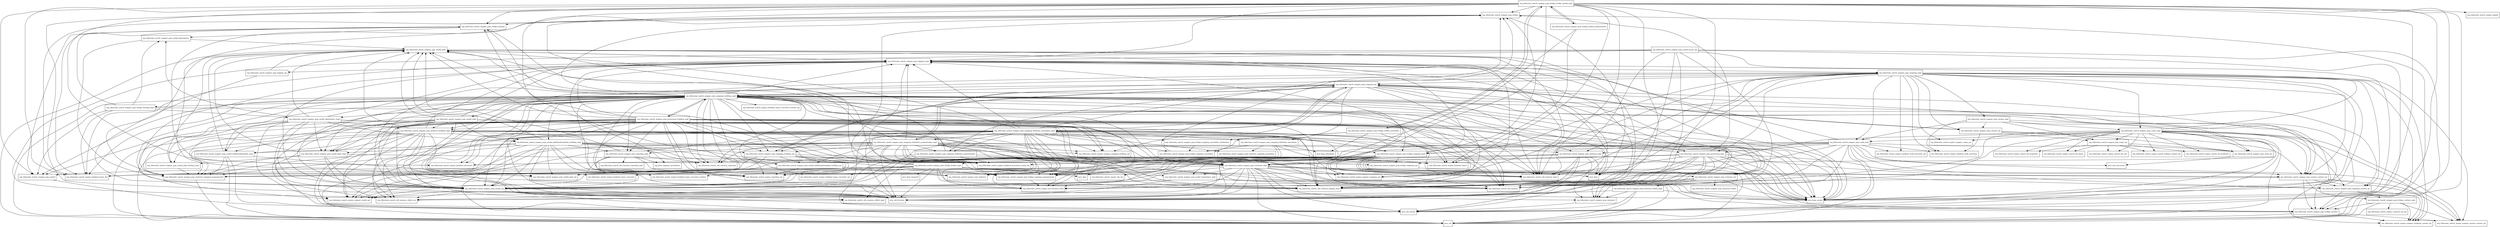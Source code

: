 digraph hibernate_search_mapper_pojo_6_0_0_Alpha7_package_dependencies {
  node [shape = box, fontsize=10.0];
  org_hibernate_search_mapper_pojo_bridge -> java_lang;
  org_hibernate_search_mapper_pojo_bridge -> org_hibernate_search_engine_backend_document;
  org_hibernate_search_mapper_pojo_bridge -> org_hibernate_search_engine_backend_types_dsl;
  org_hibernate_search_mapper_pojo_bridge -> org_hibernate_search_mapper_pojo_bridge_binding;
  org_hibernate_search_mapper_pojo_bridge -> org_hibernate_search_mapper_pojo_bridge_runtime;
  org_hibernate_search_mapper_pojo_bridge_binding -> org_hibernate_search_engine_backend_document_model_dsl;
  org_hibernate_search_mapper_pojo_bridge_binding -> org_hibernate_search_engine_backend_types_dsl;
  org_hibernate_search_mapper_pojo_bridge_binding -> org_hibernate_search_mapper_pojo_model;
  org_hibernate_search_mapper_pojo_bridge_binding -> org_hibernate_search_mapper_pojo_model_dependency;
  org_hibernate_search_mapper_pojo_bridge_binding_impl -> org_hibernate_search_engine_backend_document_model_dsl;
  org_hibernate_search_mapper_pojo_bridge_binding_impl -> org_hibernate_search_engine_backend_types_dsl;
  org_hibernate_search_mapper_pojo_bridge_binding_impl -> org_hibernate_search_mapper_pojo_bridge_binding;
  org_hibernate_search_mapper_pojo_bridge_binding_impl -> org_hibernate_search_mapper_pojo_model;
  org_hibernate_search_mapper_pojo_bridge_binding_impl -> org_hibernate_search_mapper_pojo_model_dependency;
  org_hibernate_search_mapper_pojo_bridge_binding_impl -> org_hibernate_search_mapper_pojo_model_dependency_impl;
  org_hibernate_search_mapper_pojo_bridge_builtin_annotation -> java_lang_annotation;
  org_hibernate_search_mapper_pojo_bridge_builtin_annotation -> org_hibernate_search_engine_backend_types;
  org_hibernate_search_mapper_pojo_bridge_builtin_annotation -> org_hibernate_search_mapper_pojo_bridge_builtin_spatial_impl;
  org_hibernate_search_mapper_pojo_bridge_builtin_annotation -> org_hibernate_search_mapper_pojo_bridge_mapping_annotation;
  org_hibernate_search_mapper_pojo_bridge_builtin_annotation -> org_hibernate_search_mapper_pojo_bridge_mapping_annotation_declaration;
  org_hibernate_search_mapper_pojo_bridge_builtin_impl -> java_lang_invoke;
  org_hibernate_search_mapper_pojo_bridge_builtin_impl -> java_time;
  org_hibernate_search_mapper_pojo_bridge_builtin_impl -> java_time_temporal;
  org_hibernate_search_mapper_pojo_bridge_builtin_impl -> java_util_function;
  org_hibernate_search_mapper_pojo_bridge_builtin_impl -> org_hibernate_search_engine_backend_types_converter;
  org_hibernate_search_mapper_pojo_bridge_builtin_impl -> org_hibernate_search_engine_backend_types_converter_runtime;
  org_hibernate_search_mapper_pojo_bridge_builtin_impl -> org_hibernate_search_engine_backend_types_converter_spi;
  org_hibernate_search_mapper_pojo_bridge_builtin_impl -> org_hibernate_search_engine_backend_types_dsl;
  org_hibernate_search_mapper_pojo_bridge_builtin_impl -> org_hibernate_search_engine_cfg_spi;
  org_hibernate_search_mapper_pojo_bridge_builtin_impl -> org_hibernate_search_mapper_pojo_bridge;
  org_hibernate_search_mapper_pojo_bridge_builtin_impl -> org_hibernate_search_mapper_pojo_bridge_binding;
  org_hibernate_search_mapper_pojo_bridge_builtin_impl -> org_hibernate_search_mapper_pojo_bridge_runtime;
  org_hibernate_search_mapper_pojo_bridge_builtin_impl -> org_hibernate_search_mapper_pojo_logging_impl;
  org_hibernate_search_mapper_pojo_bridge_builtin_impl -> org_hibernate_search_mapper_pojo_model;
  org_hibernate_search_mapper_pojo_bridge_builtin_impl -> org_hibernate_search_util_common;
  org_hibernate_search_mapper_pojo_bridge_builtin_impl -> org_hibernate_search_util_common_impl;
  org_hibernate_search_mapper_pojo_bridge_builtin_impl -> org_hibernate_search_util_common_logging_impl;
  org_hibernate_search_mapper_pojo_bridge_builtin_programmatic -> org_hibernate_search_engine_backend_types;
  org_hibernate_search_mapper_pojo_bridge_builtin_programmatic -> org_hibernate_search_mapper_pojo_bridge_builtin_spatial_impl;
  org_hibernate_search_mapper_pojo_bridge_builtin_programmatic -> org_hibernate_search_mapper_pojo_bridge_mapping_programmatic;
  org_hibernate_search_mapper_pojo_bridge_builtin_spatial_impl -> java_lang_invoke;
  org_hibernate_search_mapper_pojo_bridge_builtin_spatial_impl -> java_util;
  org_hibernate_search_mapper_pojo_bridge_builtin_spatial_impl -> java_util_function;
  org_hibernate_search_mapper_pojo_bridge_builtin_spatial_impl -> java_util_stream;
  org_hibernate_search_mapper_pojo_bridge_builtin_spatial_impl -> org_hibernate_search_engine_backend_document;
  org_hibernate_search_mapper_pojo_bridge_builtin_spatial_impl -> org_hibernate_search_engine_backend_document_model_dsl;
  org_hibernate_search_mapper_pojo_bridge_builtin_spatial_impl -> org_hibernate_search_engine_backend_types;
  org_hibernate_search_mapper_pojo_bridge_builtin_spatial_impl -> org_hibernate_search_engine_backend_types_dsl;
  org_hibernate_search_mapper_pojo_bridge_builtin_spatial_impl -> org_hibernate_search_engine_environment_bean;
  org_hibernate_search_mapper_pojo_bridge_builtin_spatial_impl -> org_hibernate_search_engine_spatial;
  org_hibernate_search_mapper_pojo_bridge_builtin_spatial_impl -> org_hibernate_search_mapper_pojo_bridge;
  org_hibernate_search_mapper_pojo_bridge_builtin_spatial_impl -> org_hibernate_search_mapper_pojo_bridge_binding;
  org_hibernate_search_mapper_pojo_bridge_builtin_spatial_impl -> org_hibernate_search_mapper_pojo_bridge_builtin_annotation;
  org_hibernate_search_mapper_pojo_bridge_builtin_spatial_impl -> org_hibernate_search_mapper_pojo_bridge_builtin_programmatic;
  org_hibernate_search_mapper_pojo_bridge_builtin_spatial_impl -> org_hibernate_search_mapper_pojo_bridge_mapping_programmatic;
  org_hibernate_search_mapper_pojo_bridge_builtin_spatial_impl -> org_hibernate_search_mapper_pojo_bridge_runtime;
  org_hibernate_search_mapper_pojo_bridge_builtin_spatial_impl -> org_hibernate_search_mapper_pojo_logging_impl;
  org_hibernate_search_mapper_pojo_bridge_builtin_spatial_impl -> org_hibernate_search_mapper_pojo_model;
  org_hibernate_search_mapper_pojo_bridge_builtin_spatial_impl -> org_hibernate_search_util_common;
  org_hibernate_search_mapper_pojo_bridge_builtin_spatial_impl -> org_hibernate_search_util_common_impl;
  org_hibernate_search_mapper_pojo_bridge_builtin_spatial_impl -> org_hibernate_search_util_common_logging_impl;
  org_hibernate_search_mapper_pojo_bridge_mapping_annotation -> org_hibernate_search_mapper_pojo_bridge;
  org_hibernate_search_mapper_pojo_bridge_mapping_annotation -> org_hibernate_search_mapper_pojo_bridge_mapping_programmatic;
  org_hibernate_search_mapper_pojo_bridge_mapping_annotation_declaration -> org_hibernate_search_mapper_pojo_bridge_mapping_annotation;
  org_hibernate_search_mapper_pojo_bridge_mapping_impl -> java_lang;
  org_hibernate_search_mapper_pojo_bridge_mapping_impl -> java_lang_invoke;
  org_hibernate_search_mapper_pojo_bridge_mapping_impl -> java_time;
  org_hibernate_search_mapper_pojo_bridge_mapping_impl -> java_util;
  org_hibernate_search_mapper_pojo_bridge_mapping_impl -> java_util_function;
  org_hibernate_search_mapper_pojo_bridge_mapping_impl -> org_hibernate_search_engine_cfg_spi;
  org_hibernate_search_mapper_pojo_bridge_mapping_impl -> org_hibernate_search_engine_environment_bean;
  org_hibernate_search_mapper_pojo_bridge_mapping_impl -> org_hibernate_search_mapper_pojo_bridge;
  org_hibernate_search_mapper_pojo_bridge_mapping_impl -> org_hibernate_search_mapper_pojo_bridge_builtin_impl;
  org_hibernate_search_mapper_pojo_bridge_mapping_impl -> org_hibernate_search_mapper_pojo_bridge_mapping_programmatic;
  org_hibernate_search_mapper_pojo_bridge_mapping_impl -> org_hibernate_search_mapper_pojo_bridge_mapping_spi;
  org_hibernate_search_mapper_pojo_bridge_mapping_impl -> org_hibernate_search_mapper_pojo_bridge_runtime;
  org_hibernate_search_mapper_pojo_bridge_mapping_impl -> org_hibernate_search_mapper_pojo_logging_impl;
  org_hibernate_search_mapper_pojo_bridge_mapping_impl -> org_hibernate_search_mapper_pojo_mapping_context_spi;
  org_hibernate_search_mapper_pojo_bridge_mapping_impl -> org_hibernate_search_mapper_pojo_model_spi;
  org_hibernate_search_mapper_pojo_bridge_mapping_impl -> org_hibernate_search_mapper_pojo_model_typepattern_impl;
  org_hibernate_search_mapper_pojo_bridge_mapping_impl -> org_hibernate_search_mapper_pojo_session_context_spi;
  org_hibernate_search_mapper_pojo_bridge_mapping_impl -> org_hibernate_search_util_common;
  org_hibernate_search_mapper_pojo_bridge_mapping_impl -> org_hibernate_search_util_common_impl;
  org_hibernate_search_mapper_pojo_bridge_mapping_impl -> org_hibernate_search_util_common_logging_impl;
  org_hibernate_search_mapper_pojo_bridge_mapping_impl -> org_hibernate_search_util_common_reflect_impl;
  org_hibernate_search_mapper_pojo_bridge_mapping_impl -> org_hibernate_search_util_common_reflect_spi;
  org_hibernate_search_mapper_pojo_bridge_mapping_programmatic -> org_hibernate_search_engine_environment_bean;
  org_hibernate_search_mapper_pojo_bridge_mapping_spi -> org_hibernate_search_mapper_pojo_session_context_spi;
  org_hibernate_search_mapper_pojo_bridge_runtime -> java_util;
  org_hibernate_search_mapper_pojo_bridge_runtime -> org_hibernate_search_engine_mapper_mapping_context_spi;
  org_hibernate_search_mapper_pojo_bridge_runtime -> org_hibernate_search_engine_mapper_session_context_spi;
  org_hibernate_search_mapper_pojo_bridge_runtime_impl -> java_util;
  org_hibernate_search_mapper_pojo_bridge_runtime_impl -> org_hibernate_search_engine_common_dsl_spi;
  org_hibernate_search_mapper_pojo_bridge_runtime_impl -> org_hibernate_search_engine_mapper_mapping_context_spi;
  org_hibernate_search_mapper_pojo_bridge_runtime_impl -> org_hibernate_search_engine_mapper_session_context_spi;
  org_hibernate_search_mapper_pojo_bridge_runtime_impl -> org_hibernate_search_mapper_pojo_bridge_runtime;
  org_hibernate_search_mapper_pojo_dirtiness_building_impl -> java_lang_invoke;
  org_hibernate_search_mapper_pojo_dirtiness_building_impl -> java_util;
  org_hibernate_search_mapper_pojo_dirtiness_building_impl -> java_util_function;
  org_hibernate_search_mapper_pojo_dirtiness_building_impl -> java_util_stream;
  org_hibernate_search_mapper_pojo_dirtiness_building_impl -> org_hibernate_search_engine_mapper_model_spi;
  org_hibernate_search_mapper_pojo_dirtiness_building_impl -> org_hibernate_search_mapper_pojo_dirtiness;
  org_hibernate_search_mapper_pojo_dirtiness_building_impl -> org_hibernate_search_mapper_pojo_dirtiness_impl;
  org_hibernate_search_mapper_pojo_dirtiness_building_impl -> org_hibernate_search_mapper_pojo_extractor_impl;
  org_hibernate_search_mapper_pojo_dirtiness_building_impl -> org_hibernate_search_mapper_pojo_extractor_mapping_programmatic;
  org_hibernate_search_mapper_pojo_dirtiness_building_impl -> org_hibernate_search_mapper_pojo_logging_impl;
  org_hibernate_search_mapper_pojo_dirtiness_building_impl -> org_hibernate_search_mapper_pojo_model_additionalmetadata_building_impl;
  org_hibernate_search_mapper_pojo_dirtiness_building_impl -> org_hibernate_search_mapper_pojo_model_additionalmetadata_impl;
  org_hibernate_search_mapper_pojo_dirtiness_building_impl -> org_hibernate_search_mapper_pojo_model_path;
  org_hibernate_search_mapper_pojo_dirtiness_building_impl -> org_hibernate_search_mapper_pojo_model_path_binding_impl;
  org_hibernate_search_mapper_pojo_dirtiness_building_impl -> org_hibernate_search_mapper_pojo_model_path_impl;
  org_hibernate_search_mapper_pojo_dirtiness_building_impl -> org_hibernate_search_mapper_pojo_model_path_spi;
  org_hibernate_search_mapper_pojo_dirtiness_building_impl -> org_hibernate_search_mapper_pojo_model_spi;
  org_hibernate_search_mapper_pojo_dirtiness_building_impl -> org_hibernate_search_util_common;
  org_hibernate_search_mapper_pojo_dirtiness_building_impl -> org_hibernate_search_util_common_impl;
  org_hibernate_search_mapper_pojo_dirtiness_building_impl -> org_hibernate_search_util_common_logging_impl;
  org_hibernate_search_mapper_pojo_dirtiness_building_impl -> org_hibernate_search_util_common_reflect_spi;
  org_hibernate_search_mapper_pojo_dirtiness_impl -> java_lang;
  org_hibernate_search_mapper_pojo_dirtiness_impl -> java_lang_invoke;
  org_hibernate_search_mapper_pojo_dirtiness_impl -> java_util_function;
  org_hibernate_search_mapper_pojo_dirtiness_impl -> java_util_stream;
  org_hibernate_search_mapper_pojo_dirtiness_impl -> org_hibernate_search_mapper_pojo_extractor;
  org_hibernate_search_mapper_pojo_dirtiness_impl -> org_hibernate_search_mapper_pojo_extractor_impl;
  org_hibernate_search_mapper_pojo_dirtiness_impl -> org_hibernate_search_mapper_pojo_model_path_spi;
  org_hibernate_search_mapper_pojo_dirtiness_impl -> org_hibernate_search_mapper_pojo_model_spi;
  org_hibernate_search_mapper_pojo_dirtiness_impl -> org_hibernate_search_util_common_impl;
  org_hibernate_search_mapper_pojo_dirtiness_impl -> org_hibernate_search_util_common_reflect_spi;
  org_hibernate_search_mapper_pojo_extractor -> java_util_stream;
  org_hibernate_search_mapper_pojo_extractor_builtin_impl -> java_lang_invoke;
  org_hibernate_search_mapper_pojo_extractor_builtin_impl -> java_util;
  org_hibernate_search_mapper_pojo_extractor_builtin_impl -> java_util_function;
  org_hibernate_search_mapper_pojo_extractor_builtin_impl -> java_util_stream;
  org_hibernate_search_mapper_pojo_extractor_builtin_impl -> org_hibernate_search_mapper_pojo_extractor;
  org_hibernate_search_mapper_pojo_extractor_impl -> java_lang;
  org_hibernate_search_mapper_pojo_extractor_impl -> java_lang_invoke;
  org_hibernate_search_mapper_pojo_extractor_impl -> java_util;
  org_hibernate_search_mapper_pojo_extractor_impl -> java_util_function;
  org_hibernate_search_mapper_pojo_extractor_impl -> java_util_stream;
  org_hibernate_search_mapper_pojo_extractor_impl -> org_hibernate_search_engine_environment_bean;
  org_hibernate_search_mapper_pojo_extractor_impl -> org_hibernate_search_engine_mapper_mapping_spi;
  org_hibernate_search_mapper_pojo_extractor_impl -> org_hibernate_search_mapper_pojo_extractor;
  org_hibernate_search_mapper_pojo_extractor_impl -> org_hibernate_search_mapper_pojo_extractor_mapping_programmatic;
  org_hibernate_search_mapper_pojo_extractor_impl -> org_hibernate_search_mapper_pojo_extractor_spi;
  org_hibernate_search_mapper_pojo_extractor_impl -> org_hibernate_search_mapper_pojo_logging_impl;
  org_hibernate_search_mapper_pojo_extractor_impl -> org_hibernate_search_mapper_pojo_model_spi;
  org_hibernate_search_mapper_pojo_extractor_impl -> org_hibernate_search_mapper_pojo_model_typepattern_impl;
  org_hibernate_search_mapper_pojo_extractor_impl -> org_hibernate_search_util_common;
  org_hibernate_search_mapper_pojo_extractor_impl -> org_hibernate_search_util_common_impl;
  org_hibernate_search_mapper_pojo_extractor_impl -> org_hibernate_search_util_common_logging_impl;
  org_hibernate_search_mapper_pojo_extractor_impl -> org_hibernate_search_util_common_reflect_impl;
  org_hibernate_search_mapper_pojo_extractor_mapping_programmatic -> java_util;
  org_hibernate_search_mapper_pojo_extractor_spi -> java_lang_invoke;
  org_hibernate_search_mapper_pojo_extractor_spi -> org_hibernate_search_mapper_pojo_extractor;
  org_hibernate_search_mapper_pojo_extractor_spi -> org_hibernate_search_mapper_pojo_extractor_builtin;
  org_hibernate_search_mapper_pojo_extractor_spi -> org_hibernate_search_mapper_pojo_extractor_builtin_impl;
  org_hibernate_search_mapper_pojo_extractor_spi -> org_hibernate_search_mapper_pojo_logging_impl;
  org_hibernate_search_mapper_pojo_extractor_spi -> org_hibernate_search_util_common;
  org_hibernate_search_mapper_pojo_extractor_spi -> org_hibernate_search_util_common_logging_impl;
  org_hibernate_search_mapper_pojo_logging_impl -> org_hibernate_search_engine_backend_types_dsl;
  org_hibernate_search_mapper_pojo_logging_impl -> org_hibernate_search_mapper_pojo_logging_spi;
  org_hibernate_search_mapper_pojo_logging_impl -> org_hibernate_search_mapper_pojo_mapping_impl;
  org_hibernate_search_mapper_pojo_logging_impl -> org_hibernate_search_mapper_pojo_model_path;
  org_hibernate_search_mapper_pojo_logging_impl -> org_hibernate_search_mapper_pojo_model_spi;
  org_hibernate_search_mapper_pojo_logging_impl -> org_hibernate_search_util_common;
  org_hibernate_search_mapper_pojo_logging_impl -> org_hibernate_search_util_common_impl;
  org_hibernate_search_mapper_pojo_logging_impl -> org_hibernate_search_util_common_logging_impl;
  org_hibernate_search_mapper_pojo_logging_impl -> org_jboss_logging_annotations;
  org_hibernate_search_mapper_pojo_logging_spi -> org_hibernate_search_mapper_pojo_model_path;
  org_hibernate_search_mapper_pojo_logging_spi -> org_hibernate_search_mapper_pojo_model_spi;
  org_hibernate_search_mapper_pojo_mapping_building_impl -> java_lang;
  org_hibernate_search_mapper_pojo_mapping_building_impl -> java_lang_invoke;
  org_hibernate_search_mapper_pojo_mapping_building_impl -> java_util;
  org_hibernate_search_mapper_pojo_mapping_building_impl -> java_util_function;
  org_hibernate_search_mapper_pojo_mapping_building_impl -> org_hibernate_search_engine_backend_document;
  org_hibernate_search_mapper_pojo_mapping_building_impl -> org_hibernate_search_engine_backend_document_model_dsl;
  org_hibernate_search_mapper_pojo_mapping_building_impl -> org_hibernate_search_engine_backend_types_converter;
  org_hibernate_search_mapper_pojo_mapping_building_impl -> org_hibernate_search_engine_backend_types_converter_runtime;
  org_hibernate_search_mapper_pojo_mapping_building_impl -> org_hibernate_search_engine_backend_types_converter_runtime_spi;
  org_hibernate_search_mapper_pojo_mapping_building_impl -> org_hibernate_search_engine_backend_types_converter_spi;
  org_hibernate_search_mapper_pojo_mapping_building_impl -> org_hibernate_search_engine_backend_types_dsl;
  org_hibernate_search_mapper_pojo_mapping_building_impl -> org_hibernate_search_engine_environment_bean;
  org_hibernate_search_mapper_pojo_mapping_building_impl -> org_hibernate_search_engine_mapper_mapping_building_spi;
  org_hibernate_search_mapper_pojo_mapping_building_impl -> org_hibernate_search_engine_mapper_mapping_context_spi;
  org_hibernate_search_mapper_pojo_mapping_building_impl -> org_hibernate_search_engine_mapper_mapping_spi;
  org_hibernate_search_mapper_pojo_mapping_building_impl -> org_hibernate_search_engine_mapper_model_spi;
  org_hibernate_search_mapper_pojo_mapping_building_impl -> org_hibernate_search_engine_reporting_spi;
  org_hibernate_search_mapper_pojo_mapping_building_impl -> org_hibernate_search_mapper_pojo_bridge;
  org_hibernate_search_mapper_pojo_mapping_building_impl -> org_hibernate_search_mapper_pojo_bridge_binding;
  org_hibernate_search_mapper_pojo_mapping_building_impl -> org_hibernate_search_mapper_pojo_bridge_binding_impl;
  org_hibernate_search_mapper_pojo_mapping_building_impl -> org_hibernate_search_mapper_pojo_bridge_mapping_impl;
  org_hibernate_search_mapper_pojo_mapping_building_impl -> org_hibernate_search_mapper_pojo_bridge_mapping_programmatic;
  org_hibernate_search_mapper_pojo_mapping_building_impl -> org_hibernate_search_mapper_pojo_bridge_mapping_spi;
  org_hibernate_search_mapper_pojo_mapping_building_impl -> org_hibernate_search_mapper_pojo_bridge_runtime;
  org_hibernate_search_mapper_pojo_mapping_building_impl -> org_hibernate_search_mapper_pojo_dirtiness_building_impl;
  org_hibernate_search_mapper_pojo_mapping_building_impl -> org_hibernate_search_mapper_pojo_dirtiness_impl;
  org_hibernate_search_mapper_pojo_mapping_building_impl -> org_hibernate_search_mapper_pojo_extractor_impl;
  org_hibernate_search_mapper_pojo_mapping_building_impl -> org_hibernate_search_mapper_pojo_extractor_mapping_programmatic;
  org_hibernate_search_mapper_pojo_mapping_building_impl -> org_hibernate_search_mapper_pojo_extractor_spi;
  org_hibernate_search_mapper_pojo_mapping_building_impl -> org_hibernate_search_mapper_pojo_logging_impl;
  org_hibernate_search_mapper_pojo_mapping_building_impl -> org_hibernate_search_mapper_pojo_mapping_building_spi;
  org_hibernate_search_mapper_pojo_mapping_building_impl -> org_hibernate_search_mapper_pojo_mapping_context_spi;
  org_hibernate_search_mapper_pojo_mapping_building_impl -> org_hibernate_search_mapper_pojo_mapping_impl;
  org_hibernate_search_mapper_pojo_mapping_building_impl -> org_hibernate_search_mapper_pojo_mapping_spi;
  org_hibernate_search_mapper_pojo_mapping_building_impl -> org_hibernate_search_mapper_pojo_model;
  org_hibernate_search_mapper_pojo_mapping_building_impl -> org_hibernate_search_mapper_pojo_model_additionalmetadata_building_impl;
  org_hibernate_search_mapper_pojo_mapping_building_impl -> org_hibernate_search_mapper_pojo_model_additionalmetadata_impl;
  org_hibernate_search_mapper_pojo_mapping_building_impl -> org_hibernate_search_mapper_pojo_model_dependency_impl;
  org_hibernate_search_mapper_pojo_mapping_building_impl -> org_hibernate_search_mapper_pojo_model_impl;
  org_hibernate_search_mapper_pojo_mapping_building_impl -> org_hibernate_search_mapper_pojo_model_path_impl;
  org_hibernate_search_mapper_pojo_mapping_building_impl -> org_hibernate_search_mapper_pojo_model_path_spi;
  org_hibernate_search_mapper_pojo_mapping_building_impl -> org_hibernate_search_mapper_pojo_model_spi;
  org_hibernate_search_mapper_pojo_mapping_building_impl -> org_hibernate_search_mapper_pojo_model_typepattern_impl;
  org_hibernate_search_mapper_pojo_mapping_building_impl -> org_hibernate_search_mapper_pojo_processing_building_impl;
  org_hibernate_search_mapper_pojo_mapping_building_impl -> org_hibernate_search_mapper_pojo_processing_impl;
  org_hibernate_search_mapper_pojo_mapping_building_impl -> org_hibernate_search_mapper_pojo_reporting_impl;
  org_hibernate_search_mapper_pojo_mapping_building_impl -> org_hibernate_search_util_common;
  org_hibernate_search_mapper_pojo_mapping_building_impl -> org_hibernate_search_util_common_impl;
  org_hibernate_search_mapper_pojo_mapping_building_impl -> org_hibernate_search_util_common_logging_impl;
  org_hibernate_search_mapper_pojo_mapping_building_impl -> org_hibernate_search_util_common_reflect_impl;
  org_hibernate_search_mapper_pojo_mapping_building_impl -> org_hibernate_search_util_common_reflect_spi;
  org_hibernate_search_mapper_pojo_mapping_building_impl -> org_hibernate_search_util_common_reporting;
  org_hibernate_search_mapper_pojo_mapping_building_spi -> org_hibernate_search_engine_backend_document_model_dsl;
  org_hibernate_search_mapper_pojo_mapping_building_spi -> org_hibernate_search_engine_backend_types_dsl;
  org_hibernate_search_mapper_pojo_mapping_building_spi -> org_hibernate_search_engine_reporting_spi;
  org_hibernate_search_mapper_pojo_mapping_building_spi -> org_hibernate_search_mapper_pojo_bridge_mapping_programmatic;
  org_hibernate_search_mapper_pojo_mapping_building_spi -> org_hibernate_search_mapper_pojo_bridge_mapping_spi;
  org_hibernate_search_mapper_pojo_mapping_building_spi -> org_hibernate_search_mapper_pojo_extractor_mapping_programmatic;
  org_hibernate_search_mapper_pojo_mapping_building_spi -> org_hibernate_search_mapper_pojo_mapping_spi;
  org_hibernate_search_mapper_pojo_mapping_building_spi -> org_hibernate_search_mapper_pojo_model_additionalmetadata_building_spi;
  org_hibernate_search_mapper_pojo_mapping_building_spi -> org_hibernate_search_mapper_pojo_model_spi;
  org_hibernate_search_mapper_pojo_mapping_context_spi -> org_hibernate_search_engine_mapper_mapping_context_spi;
  org_hibernate_search_mapper_pojo_mapping_context_spi -> org_hibernate_search_mapper_pojo_bridge_runtime;
  org_hibernate_search_mapper_pojo_mapping_context_spi -> org_hibernate_search_mapper_pojo_bridge_runtime_impl;
  org_hibernate_search_mapper_pojo_mapping_definition_annotation -> java_lang_annotation;
  org_hibernate_search_mapper_pojo_mapping_definition_annotation -> org_hibernate_search_engine_backend_document_model_dsl;
  org_hibernate_search_mapper_pojo_mapping_definition_annotation -> org_hibernate_search_engine_backend_types;
  org_hibernate_search_mapper_pojo_mapping_definition_annotation -> org_hibernate_search_mapper_pojo_bridge_mapping_annotation;
  org_hibernate_search_mapper_pojo_mapping_definition_annotation -> org_hibernate_search_mapper_pojo_dirtiness;
  org_hibernate_search_mapper_pojo_mapping_definition_annotation -> org_hibernate_search_mapper_pojo_extractor_mapping_annotation;
  org_hibernate_search_mapper_pojo_mapping_definition_annotation_impl -> java_lang_invoke;
  org_hibernate_search_mapper_pojo_mapping_definition_annotation_impl -> java_util;
  org_hibernate_search_mapper_pojo_mapping_definition_annotation_impl -> java_util_function;
  org_hibernate_search_mapper_pojo_mapping_definition_annotation_impl -> java_util_stream;
  org_hibernate_search_mapper_pojo_mapping_definition_annotation_impl -> org_hibernate_search_engine_backend_document_model_dsl;
  org_hibernate_search_mapper_pojo_mapping_definition_annotation_impl -> org_hibernate_search_engine_backend_types;
  org_hibernate_search_mapper_pojo_mapping_definition_annotation_impl -> org_hibernate_search_engine_environment_bean;
  org_hibernate_search_mapper_pojo_mapping_definition_annotation_impl -> org_hibernate_search_engine_mapper_mapping_building_spi;
  org_hibernate_search_mapper_pojo_mapping_definition_annotation_impl -> org_hibernate_search_engine_mapper_mapping_spi;
  org_hibernate_search_mapper_pojo_mapping_definition_annotation_impl -> org_hibernate_search_engine_mapper_model_spi;
  org_hibernate_search_mapper_pojo_mapping_definition_annotation_impl -> org_hibernate_search_engine_reporting_spi;
  org_hibernate_search_mapper_pojo_mapping_definition_annotation_impl -> org_hibernate_search_mapper_pojo_bridge;
  org_hibernate_search_mapper_pojo_mapping_definition_annotation_impl -> org_hibernate_search_mapper_pojo_bridge_mapping_annotation;
  org_hibernate_search_mapper_pojo_mapping_definition_annotation_impl -> org_hibernate_search_mapper_pojo_bridge_mapping_annotation_declaration;
  org_hibernate_search_mapper_pojo_mapping_definition_annotation_impl -> org_hibernate_search_mapper_pojo_bridge_mapping_impl;
  org_hibernate_search_mapper_pojo_mapping_definition_annotation_impl -> org_hibernate_search_mapper_pojo_bridge_mapping_programmatic;
  org_hibernate_search_mapper_pojo_mapping_definition_annotation_impl -> org_hibernate_search_mapper_pojo_dirtiness;
  org_hibernate_search_mapper_pojo_mapping_definition_annotation_impl -> org_hibernate_search_mapper_pojo_extractor_mapping_annotation;
  org_hibernate_search_mapper_pojo_mapping_definition_annotation_impl -> org_hibernate_search_mapper_pojo_extractor_mapping_programmatic;
  org_hibernate_search_mapper_pojo_mapping_definition_annotation_impl -> org_hibernate_search_mapper_pojo_logging_impl;
  org_hibernate_search_mapper_pojo_mapping_definition_annotation_impl -> org_hibernate_search_mapper_pojo_mapping_building_spi;
  org_hibernate_search_mapper_pojo_mapping_definition_annotation_impl -> org_hibernate_search_mapper_pojo_mapping_definition_annotation;
  org_hibernate_search_mapper_pojo_mapping_definition_annotation_impl -> org_hibernate_search_mapper_pojo_mapping_definition_programmatic;
  org_hibernate_search_mapper_pojo_mapping_definition_annotation_impl -> org_hibernate_search_mapper_pojo_mapping_definition_programmatic_impl;
  org_hibernate_search_mapper_pojo_mapping_definition_annotation_impl -> org_hibernate_search_mapper_pojo_mapping_spi;
  org_hibernate_search_mapper_pojo_mapping_definition_annotation_impl -> org_hibernate_search_mapper_pojo_model_path;
  org_hibernate_search_mapper_pojo_mapping_definition_annotation_impl -> org_hibernate_search_mapper_pojo_model_spi;
  org_hibernate_search_mapper_pojo_mapping_definition_annotation_impl -> org_hibernate_search_mapper_pojo_reporting_impl;
  org_hibernate_search_mapper_pojo_mapping_definition_annotation_impl -> org_hibernate_search_util_common;
  org_hibernate_search_mapper_pojo_mapping_definition_annotation_impl -> org_hibernate_search_util_common_impl;
  org_hibernate_search_mapper_pojo_mapping_definition_annotation_impl -> org_hibernate_search_util_common_logging_impl;
  org_hibernate_search_mapper_pojo_mapping_definition_annotation_impl -> org_hibernate_search_util_common_reporting;
  org_hibernate_search_mapper_pojo_mapping_definition_programmatic -> org_hibernate_search_engine_backend_document_model_dsl;
  org_hibernate_search_mapper_pojo_mapping_definition_programmatic -> org_hibernate_search_engine_backend_types;
  org_hibernate_search_mapper_pojo_mapping_definition_programmatic -> org_hibernate_search_engine_environment_bean;
  org_hibernate_search_mapper_pojo_mapping_definition_programmatic -> org_hibernate_search_mapper_pojo_bridge_mapping_programmatic;
  org_hibernate_search_mapper_pojo_mapping_definition_programmatic -> org_hibernate_search_mapper_pojo_dirtiness;
  org_hibernate_search_mapper_pojo_mapping_definition_programmatic -> org_hibernate_search_mapper_pojo_extractor_mapping_programmatic;
  org_hibernate_search_mapper_pojo_mapping_definition_programmatic -> org_hibernate_search_mapper_pojo_model_path;
  org_hibernate_search_mapper_pojo_mapping_definition_programmatic_impl -> java_lang_invoke;
  org_hibernate_search_mapper_pojo_mapping_definition_programmatic_impl -> java_util_function;
  org_hibernate_search_mapper_pojo_mapping_definition_programmatic_impl -> org_hibernate_search_engine_backend_document_model_dsl;
  org_hibernate_search_mapper_pojo_mapping_definition_programmatic_impl -> org_hibernate_search_engine_backend_types;
  org_hibernate_search_mapper_pojo_mapping_definition_programmatic_impl -> org_hibernate_search_engine_backend_types_dsl;
  org_hibernate_search_mapper_pojo_mapping_definition_programmatic_impl -> org_hibernate_search_engine_environment_bean;
  org_hibernate_search_mapper_pojo_mapping_definition_programmatic_impl -> org_hibernate_search_engine_mapper_mapping_building_spi;
  org_hibernate_search_mapper_pojo_mapping_definition_programmatic_impl -> org_hibernate_search_engine_mapper_mapping_spi;
  org_hibernate_search_mapper_pojo_mapping_definition_programmatic_impl -> org_hibernate_search_engine_mapper_model_spi;
  org_hibernate_search_mapper_pojo_mapping_definition_programmatic_impl -> org_hibernate_search_engine_reporting_spi;
  org_hibernate_search_mapper_pojo_mapping_definition_programmatic_impl -> org_hibernate_search_mapper_pojo_bridge_mapping_impl;
  org_hibernate_search_mapper_pojo_mapping_definition_programmatic_impl -> org_hibernate_search_mapper_pojo_bridge_mapping_programmatic;
  org_hibernate_search_mapper_pojo_mapping_definition_programmatic_impl -> org_hibernate_search_mapper_pojo_dirtiness;
  org_hibernate_search_mapper_pojo_mapping_definition_programmatic_impl -> org_hibernate_search_mapper_pojo_extractor_mapping_programmatic;
  org_hibernate_search_mapper_pojo_mapping_definition_programmatic_impl -> org_hibernate_search_mapper_pojo_logging_impl;
  org_hibernate_search_mapper_pojo_mapping_definition_programmatic_impl -> org_hibernate_search_mapper_pojo_mapping_building_spi;
  org_hibernate_search_mapper_pojo_mapping_definition_programmatic_impl -> org_hibernate_search_mapper_pojo_mapping_definition_programmatic;
  org_hibernate_search_mapper_pojo_mapping_definition_programmatic_impl -> org_hibernate_search_mapper_pojo_mapping_spi;
  org_hibernate_search_mapper_pojo_mapping_definition_programmatic_impl -> org_hibernate_search_mapper_pojo_model_additionalmetadata_building_spi;
  org_hibernate_search_mapper_pojo_mapping_definition_programmatic_impl -> org_hibernate_search_mapper_pojo_model_path;
  org_hibernate_search_mapper_pojo_mapping_definition_programmatic_impl -> org_hibernate_search_mapper_pojo_model_spi;
  org_hibernate_search_mapper_pojo_mapping_definition_programmatic_impl -> org_hibernate_search_mapper_pojo_reporting_impl;
  org_hibernate_search_mapper_pojo_mapping_definition_programmatic_impl -> org_hibernate_search_util_common;
  org_hibernate_search_mapper_pojo_mapping_definition_programmatic_impl -> org_hibernate_search_util_common_logging_impl;
  org_hibernate_search_mapper_pojo_mapping_definition_programmatic_impl -> org_hibernate_search_util_common_reporting;
  org_hibernate_search_mapper_pojo_mapping_impl -> java_lang;
  org_hibernate_search_mapper_pojo_mapping_impl -> java_lang_invoke;
  org_hibernate_search_mapper_pojo_mapping_impl -> java_util;
  org_hibernate_search_mapper_pojo_mapping_impl -> java_util_function;
  org_hibernate_search_mapper_pojo_mapping_impl -> java_util_stream;
  org_hibernate_search_mapper_pojo_mapping_impl -> org_hibernate_search_engine_backend_work_execution;
  org_hibernate_search_mapper_pojo_mapping_impl -> org_hibernate_search_engine_backend_work_execution_spi;
  org_hibernate_search_mapper_pojo_mapping_impl -> org_hibernate_search_engine_mapper_mapping_context_spi;
  org_hibernate_search_mapper_pojo_mapping_impl -> org_hibernate_search_engine_mapper_mapping_spi;
  org_hibernate_search_mapper_pojo_mapping_impl -> org_hibernate_search_engine_mapper_scope_spi;
  org_hibernate_search_mapper_pojo_mapping_impl -> org_hibernate_search_engine_mapper_session_context_spi;
  org_hibernate_search_mapper_pojo_mapping_impl -> org_hibernate_search_mapper_pojo_bridge_mapping_impl;
  org_hibernate_search_mapper_pojo_mapping_impl -> org_hibernate_search_mapper_pojo_dirtiness_impl;
  org_hibernate_search_mapper_pojo_mapping_impl -> org_hibernate_search_mapper_pojo_mapping_context_spi;
  org_hibernate_search_mapper_pojo_mapping_impl -> org_hibernate_search_mapper_pojo_mapping_spi;
  org_hibernate_search_mapper_pojo_mapping_impl -> org_hibernate_search_mapper_pojo_model_spi;
  org_hibernate_search_mapper_pojo_mapping_impl -> org_hibernate_search_mapper_pojo_processing_impl;
  org_hibernate_search_mapper_pojo_mapping_impl -> org_hibernate_search_mapper_pojo_scope_impl;
  org_hibernate_search_mapper_pojo_mapping_impl -> org_hibernate_search_mapper_pojo_session_context_spi;
  org_hibernate_search_mapper_pojo_mapping_impl -> org_hibernate_search_mapper_pojo_session_impl;
  org_hibernate_search_mapper_pojo_mapping_impl -> org_hibernate_search_mapper_pojo_session_spi;
  org_hibernate_search_mapper_pojo_mapping_impl -> org_hibernate_search_mapper_pojo_work_impl;
  org_hibernate_search_mapper_pojo_mapping_impl -> org_hibernate_search_util_common_impl;
  org_hibernate_search_mapper_pojo_mapping_spi -> java_lang;
  org_hibernate_search_mapper_pojo_mapping_spi -> java_lang_invoke;
  org_hibernate_search_mapper_pojo_mapping_spi -> org_hibernate_search_engine_mapper_mapping_building_spi;
  org_hibernate_search_mapper_pojo_mapping_spi -> org_hibernate_search_engine_mapper_mapping_spi;
  org_hibernate_search_mapper_pojo_mapping_spi -> org_hibernate_search_mapper_pojo_extractor;
  org_hibernate_search_mapper_pojo_mapping_spi -> org_hibernate_search_mapper_pojo_extractor_spi;
  org_hibernate_search_mapper_pojo_mapping_spi -> org_hibernate_search_mapper_pojo_mapping_building_impl;
  org_hibernate_search_mapper_pojo_mapping_spi -> org_hibernate_search_mapper_pojo_mapping_building_spi;
  org_hibernate_search_mapper_pojo_mapping_spi -> org_hibernate_search_mapper_pojo_mapping_definition_annotation;
  org_hibernate_search_mapper_pojo_mapping_spi -> org_hibernate_search_mapper_pojo_mapping_definition_annotation_impl;
  org_hibernate_search_mapper_pojo_mapping_spi -> org_hibernate_search_mapper_pojo_mapping_definition_programmatic;
  org_hibernate_search_mapper_pojo_mapping_spi -> org_hibernate_search_mapper_pojo_mapping_definition_programmatic_impl;
  org_hibernate_search_mapper_pojo_mapping_spi -> org_hibernate_search_mapper_pojo_model_spi;
  org_hibernate_search_mapper_pojo_mapping_spi -> org_hibernate_search_mapper_pojo_session_context_spi;
  org_hibernate_search_mapper_pojo_mapping_spi -> org_hibernate_search_mapper_pojo_session_spi;
  org_hibernate_search_mapper_pojo_mapping_spi -> org_hibernate_search_util_common_impl;
  org_hibernate_search_mapper_pojo_model -> java_util_stream;
  org_hibernate_search_mapper_pojo_model_additionalmetadata_building_impl -> java_lang_invoke;
  org_hibernate_search_mapper_pojo_model_additionalmetadata_building_impl -> java_util;
  org_hibernate_search_mapper_pojo_model_additionalmetadata_building_impl -> java_util_function;
  org_hibernate_search_mapper_pojo_model_additionalmetadata_building_impl -> org_hibernate_search_engine_mapper_mapping_building_spi;
  org_hibernate_search_mapper_pojo_model_additionalmetadata_building_impl -> org_hibernate_search_engine_mapper_model_spi;
  org_hibernate_search_mapper_pojo_model_additionalmetadata_building_impl -> org_hibernate_search_engine_reporting_spi;
  org_hibernate_search_mapper_pojo_model_additionalmetadata_building_impl -> org_hibernate_search_mapper_pojo_bridge_mapping_programmatic;
  org_hibernate_search_mapper_pojo_model_additionalmetadata_building_impl -> org_hibernate_search_mapper_pojo_dirtiness;
  org_hibernate_search_mapper_pojo_model_additionalmetadata_building_impl -> org_hibernate_search_mapper_pojo_extractor_mapping_programmatic;
  org_hibernate_search_mapper_pojo_model_additionalmetadata_building_impl -> org_hibernate_search_mapper_pojo_mapping_building_spi;
  org_hibernate_search_mapper_pojo_model_additionalmetadata_building_impl -> org_hibernate_search_mapper_pojo_model_additionalmetadata_building_spi;
  org_hibernate_search_mapper_pojo_model_additionalmetadata_building_impl -> org_hibernate_search_mapper_pojo_model_additionalmetadata_impl;
  org_hibernate_search_mapper_pojo_model_additionalmetadata_building_impl -> org_hibernate_search_mapper_pojo_model_path;
  org_hibernate_search_mapper_pojo_model_additionalmetadata_building_impl -> org_hibernate_search_mapper_pojo_model_path_impl;
  org_hibernate_search_mapper_pojo_model_additionalmetadata_building_impl -> org_hibernate_search_mapper_pojo_model_path_spi;
  org_hibernate_search_mapper_pojo_model_additionalmetadata_building_impl -> org_hibernate_search_mapper_pojo_model_spi;
  org_hibernate_search_mapper_pojo_model_additionalmetadata_building_impl -> org_hibernate_search_mapper_pojo_reporting_impl;
  org_hibernate_search_mapper_pojo_model_additionalmetadata_building_impl -> org_hibernate_search_util_common_reporting;
  org_hibernate_search_mapper_pojo_model_additionalmetadata_building_spi -> org_hibernate_search_engine_reporting_spi;
  org_hibernate_search_mapper_pojo_model_additionalmetadata_building_spi -> org_hibernate_search_mapper_pojo_bridge_mapping_programmatic;
  org_hibernate_search_mapper_pojo_model_additionalmetadata_building_spi -> org_hibernate_search_mapper_pojo_dirtiness;
  org_hibernate_search_mapper_pojo_model_additionalmetadata_building_spi -> org_hibernate_search_mapper_pojo_extractor_mapping_programmatic;
  org_hibernate_search_mapper_pojo_model_additionalmetadata_building_spi -> org_hibernate_search_mapper_pojo_model_path;
  org_hibernate_search_mapper_pojo_model_additionalmetadata_building_spi -> org_hibernate_search_mapper_pojo_model_path_spi;
  org_hibernate_search_mapper_pojo_model_additionalmetadata_impl -> java_util;
  org_hibernate_search_mapper_pojo_model_additionalmetadata_impl -> java_util_stream;
  org_hibernate_search_mapper_pojo_model_additionalmetadata_impl -> org_hibernate_search_mapper_pojo_extractor_mapping_programmatic;
  org_hibernate_search_mapper_pojo_model_additionalmetadata_impl -> org_hibernate_search_mapper_pojo_model_path;
  org_hibernate_search_mapper_pojo_model_additionalmetadata_impl -> org_hibernate_search_mapper_pojo_model_path_spi;
  org_hibernate_search_mapper_pojo_model_dependency -> org_hibernate_search_mapper_pojo_extractor_mapping_programmatic;
  org_hibernate_search_mapper_pojo_model_dependency -> org_hibernate_search_mapper_pojo_model_path;
  org_hibernate_search_mapper_pojo_model_dependency_impl -> java_lang_invoke;
  org_hibernate_search_mapper_pojo_model_dependency_impl -> java_util_function;
  org_hibernate_search_mapper_pojo_model_dependency_impl -> org_hibernate_search_engine_mapper_model_spi;
  org_hibernate_search_mapper_pojo_model_dependency_impl -> org_hibernate_search_mapper_pojo_dirtiness_building_impl;
  org_hibernate_search_mapper_pojo_model_dependency_impl -> org_hibernate_search_mapper_pojo_extractor_impl;
  org_hibernate_search_mapper_pojo_model_dependency_impl -> org_hibernate_search_mapper_pojo_extractor_mapping_programmatic;
  org_hibernate_search_mapper_pojo_model_dependency_impl -> org_hibernate_search_mapper_pojo_logging_impl;
  org_hibernate_search_mapper_pojo_model_dependency_impl -> org_hibernate_search_mapper_pojo_model_additionalmetadata_building_impl;
  org_hibernate_search_mapper_pojo_model_dependency_impl -> org_hibernate_search_mapper_pojo_model_additionalmetadata_impl;
  org_hibernate_search_mapper_pojo_model_dependency_impl -> org_hibernate_search_mapper_pojo_model_dependency;
  org_hibernate_search_mapper_pojo_model_dependency_impl -> org_hibernate_search_mapper_pojo_model_path;
  org_hibernate_search_mapper_pojo_model_dependency_impl -> org_hibernate_search_mapper_pojo_model_path_binding_impl;
  org_hibernate_search_mapper_pojo_model_dependency_impl -> org_hibernate_search_mapper_pojo_model_path_impl;
  org_hibernate_search_mapper_pojo_model_dependency_impl -> org_hibernate_search_mapper_pojo_model_spi;
  org_hibernate_search_mapper_pojo_model_dependency_impl -> org_hibernate_search_util_common;
  org_hibernate_search_mapper_pojo_model_dependency_impl -> org_hibernate_search_util_common_logging_impl;
  org_hibernate_search_mapper_pojo_model_hcann_spi -> java_lang_invoke;
  org_hibernate_search_mapper_pojo_model_hcann_spi -> java_util;
  org_hibernate_search_mapper_pojo_model_hcann_spi -> java_util_function;
  org_hibernate_search_mapper_pojo_model_hcann_spi -> java_util_stream;
  org_hibernate_search_mapper_pojo_model_hcann_spi -> org_hibernate_search_mapper_pojo_logging_impl;
  org_hibernate_search_mapper_pojo_model_hcann_spi -> org_hibernate_search_mapper_pojo_model_spi;
  org_hibernate_search_mapper_pojo_model_hcann_spi -> org_hibernate_search_util_common;
  org_hibernate_search_mapper_pojo_model_hcann_spi -> org_hibernate_search_util_common_impl;
  org_hibernate_search_mapper_pojo_model_hcann_spi -> org_hibernate_search_util_common_logging_impl;
  org_hibernate_search_mapper_pojo_model_hcann_spi -> org_hibernate_search_util_common_reflect_spi;
  org_hibernate_search_mapper_pojo_model_impl -> java_lang_invoke;
  org_hibernate_search_mapper_pojo_model_impl -> java_util_function;
  org_hibernate_search_mapper_pojo_model_impl -> java_util_stream;
  org_hibernate_search_mapper_pojo_model_impl -> org_hibernate_search_mapper_pojo_dirtiness_building_impl;
  org_hibernate_search_mapper_pojo_model_impl -> org_hibernate_search_mapper_pojo_extractor_impl;
  org_hibernate_search_mapper_pojo_model_impl -> org_hibernate_search_mapper_pojo_logging_impl;
  org_hibernate_search_mapper_pojo_model_impl -> org_hibernate_search_mapper_pojo_model;
  org_hibernate_search_mapper_pojo_model_impl -> org_hibernate_search_mapper_pojo_model_additionalmetadata_building_impl;
  org_hibernate_search_mapper_pojo_model_impl -> org_hibernate_search_mapper_pojo_model_additionalmetadata_impl;
  org_hibernate_search_mapper_pojo_model_impl -> org_hibernate_search_mapper_pojo_model_path;
  org_hibernate_search_mapper_pojo_model_impl -> org_hibernate_search_mapper_pojo_model_path_impl;
  org_hibernate_search_mapper_pojo_model_impl -> org_hibernate_search_mapper_pojo_model_spi;
  org_hibernate_search_mapper_pojo_model_impl -> org_hibernate_search_util_common;
  org_hibernate_search_mapper_pojo_model_impl -> org_hibernate_search_util_common_logging_impl;
  org_hibernate_search_mapper_pojo_model_impl -> org_hibernate_search_util_common_reflect_spi;
  org_hibernate_search_mapper_pojo_model_path -> java_lang_invoke;
  org_hibernate_search_mapper_pojo_model_path -> java_util;
  org_hibernate_search_mapper_pojo_model_path -> org_hibernate_search_mapper_pojo_extractor_mapping_programmatic;
  org_hibernate_search_mapper_pojo_model_path -> org_hibernate_search_mapper_pojo_logging_impl;
  org_hibernate_search_mapper_pojo_model_path -> org_hibernate_search_util_common;
  org_hibernate_search_mapper_pojo_model_path -> org_hibernate_search_util_common_impl;
  org_hibernate_search_mapper_pojo_model_path -> org_hibernate_search_util_common_logging_impl;
  org_hibernate_search_mapper_pojo_model_path_binding_impl -> org_hibernate_search_mapper_pojo_extractor_mapping_programmatic;
  org_hibernate_search_mapper_pojo_model_path_binding_impl -> org_hibernate_search_mapper_pojo_model_path;
  org_hibernate_search_mapper_pojo_model_path_impl -> org_hibernate_search_mapper_pojo_extractor_impl;
  org_hibernate_search_mapper_pojo_model_path_impl -> org_hibernate_search_mapper_pojo_extractor_mapping_programmatic;
  org_hibernate_search_mapper_pojo_model_path_impl -> org_hibernate_search_mapper_pojo_model_path;
  org_hibernate_search_mapper_pojo_model_path_impl -> org_hibernate_search_mapper_pojo_model_path_binding_impl;
  org_hibernate_search_mapper_pojo_model_path_impl -> org_hibernate_search_mapper_pojo_model_spi;
  org_hibernate_search_mapper_pojo_model_path_impl -> org_hibernate_search_util_common_reflect_spi;
  org_hibernate_search_mapper_pojo_model_spi -> java_lang_invoke;
  org_hibernate_search_mapper_pojo_model_spi -> java_util;
  org_hibernate_search_mapper_pojo_model_spi -> java_util_function;
  org_hibernate_search_mapper_pojo_model_spi -> java_util_stream;
  org_hibernate_search_mapper_pojo_model_spi -> org_hibernate_search_engine_mapper_model_spi;
  org_hibernate_search_mapper_pojo_model_spi -> org_hibernate_search_util_common_reflect_impl;
  org_hibernate_search_mapper_pojo_model_spi -> org_hibernate_search_util_common_reflect_spi;
  org_hibernate_search_mapper_pojo_model_typepattern_impl -> java_util;
  org_hibernate_search_mapper_pojo_model_typepattern_impl -> org_hibernate_search_engine_mapper_model_spi;
  org_hibernate_search_mapper_pojo_model_typepattern_impl -> org_hibernate_search_mapper_pojo_model_spi;
  org_hibernate_search_mapper_pojo_model_typepattern_impl -> org_hibernate_search_util_common;
  org_hibernate_search_mapper_pojo_processing_building_impl -> java_lang_invoke;
  org_hibernate_search_mapper_pojo_processing_building_impl -> java_util;
  org_hibernate_search_mapper_pojo_processing_building_impl -> java_util_function;
  org_hibernate_search_mapper_pojo_processing_building_impl -> java_util_stream;
  org_hibernate_search_mapper_pojo_processing_building_impl -> org_hibernate_search_engine_backend_document;
  org_hibernate_search_mapper_pojo_processing_building_impl -> org_hibernate_search_engine_backend_document_model_dsl;
  org_hibernate_search_mapper_pojo_processing_building_impl -> org_hibernate_search_engine_environment_bean;
  org_hibernate_search_mapper_pojo_processing_building_impl -> org_hibernate_search_engine_mapper_mapping_building_spi;
  org_hibernate_search_mapper_pojo_processing_building_impl -> org_hibernate_search_engine_mapper_model_spi;
  org_hibernate_search_mapper_pojo_processing_building_impl -> org_hibernate_search_engine_reporting_spi;
  org_hibernate_search_mapper_pojo_processing_building_impl -> org_hibernate_search_mapper_pojo_bridge;
  org_hibernate_search_mapper_pojo_processing_building_impl -> org_hibernate_search_mapper_pojo_bridge_mapping_programmatic;
  org_hibernate_search_mapper_pojo_processing_building_impl -> org_hibernate_search_mapper_pojo_dirtiness_building_impl;
  org_hibernate_search_mapper_pojo_processing_building_impl -> org_hibernate_search_mapper_pojo_extractor;
  org_hibernate_search_mapper_pojo_processing_building_impl -> org_hibernate_search_mapper_pojo_extractor_impl;
  org_hibernate_search_mapper_pojo_processing_building_impl -> org_hibernate_search_mapper_pojo_extractor_mapping_programmatic;
  org_hibernate_search_mapper_pojo_processing_building_impl -> org_hibernate_search_mapper_pojo_logging_impl;
  org_hibernate_search_mapper_pojo_processing_building_impl -> org_hibernate_search_mapper_pojo_mapping_building_impl;
  org_hibernate_search_mapper_pojo_processing_building_impl -> org_hibernate_search_mapper_pojo_mapping_building_spi;
  org_hibernate_search_mapper_pojo_processing_building_impl -> org_hibernate_search_mapper_pojo_model_path;
  org_hibernate_search_mapper_pojo_processing_building_impl -> org_hibernate_search_mapper_pojo_model_path_impl;
  org_hibernate_search_mapper_pojo_processing_building_impl -> org_hibernate_search_mapper_pojo_model_spi;
  org_hibernate_search_mapper_pojo_processing_building_impl -> org_hibernate_search_mapper_pojo_processing_impl;
  org_hibernate_search_mapper_pojo_processing_building_impl -> org_hibernate_search_mapper_pojo_reporting_impl;
  org_hibernate_search_mapper_pojo_processing_building_impl -> org_hibernate_search_util_common;
  org_hibernate_search_mapper_pojo_processing_building_impl -> org_hibernate_search_util_common_impl;
  org_hibernate_search_mapper_pojo_processing_building_impl -> org_hibernate_search_util_common_logging_impl;
  org_hibernate_search_mapper_pojo_processing_building_impl -> org_hibernate_search_util_common_reflect_spi;
  org_hibernate_search_mapper_pojo_processing_building_impl -> org_hibernate_search_util_common_reporting;
  org_hibernate_search_mapper_pojo_processing_impl -> java_lang;
  org_hibernate_search_mapper_pojo_processing_impl -> java_lang_invoke;
  org_hibernate_search_mapper_pojo_processing_impl -> java_util_function;
  org_hibernate_search_mapper_pojo_processing_impl -> java_util_stream;
  org_hibernate_search_mapper_pojo_processing_impl -> org_hibernate_search_engine_backend_document;
  org_hibernate_search_mapper_pojo_processing_impl -> org_hibernate_search_engine_environment_bean;
  org_hibernate_search_mapper_pojo_processing_impl -> org_hibernate_search_mapper_pojo_bridge;
  org_hibernate_search_mapper_pojo_processing_impl -> org_hibernate_search_mapper_pojo_bridge_runtime;
  org_hibernate_search_mapper_pojo_processing_impl -> org_hibernate_search_mapper_pojo_extractor;
  org_hibernate_search_mapper_pojo_processing_impl -> org_hibernate_search_mapper_pojo_extractor_impl;
  org_hibernate_search_mapper_pojo_processing_impl -> org_hibernate_search_mapper_pojo_mapping_context_spi;
  org_hibernate_search_mapper_pojo_processing_impl -> org_hibernate_search_mapper_pojo_session_context_spi;
  org_hibernate_search_mapper_pojo_processing_impl -> org_hibernate_search_util_common_impl;
  org_hibernate_search_mapper_pojo_processing_impl -> org_hibernate_search_util_common_reflect_spi;
  org_hibernate_search_mapper_pojo_reporting_impl -> org_hibernate_search_engine_mapper_model_spi;
  org_hibernate_search_mapper_pojo_reporting_impl -> org_hibernate_search_engine_reporting_spi;
  org_hibernate_search_mapper_pojo_reporting_impl -> org_hibernate_search_mapper_pojo_model_path;
  org_hibernate_search_mapper_pojo_reporting_impl -> org_hibernate_search_mapper_pojo_model_spi;
  org_hibernate_search_mapper_pojo_reporting_impl -> org_hibernate_search_util_common_reporting;
  org_hibernate_search_mapper_pojo_reporting_impl -> org_hibernate_search_util_common_reporting_impl;
  org_hibernate_search_mapper_pojo_reporting_impl -> org_jboss_logging_annotations;
  org_hibernate_search_mapper_pojo_scope_impl -> java_lang_invoke;
  org_hibernate_search_mapper_pojo_scope_impl -> java_util;
  org_hibernate_search_mapper_pojo_scope_impl -> java_util_function;
  org_hibernate_search_mapper_pojo_scope_impl -> java_util_stream;
  org_hibernate_search_mapper_pojo_scope_impl -> org_hibernate_search_engine_mapper_mapping_context_spi;
  org_hibernate_search_mapper_pojo_scope_impl -> org_hibernate_search_engine_mapper_scope_spi;
  org_hibernate_search_mapper_pojo_scope_impl -> org_hibernate_search_engine_mapper_session_context_spi;
  org_hibernate_search_mapper_pojo_scope_impl -> org_hibernate_search_engine_search_dsl_predicate;
  org_hibernate_search_mapper_pojo_scope_impl -> org_hibernate_search_engine_search_dsl_projection;
  org_hibernate_search_mapper_pojo_scope_impl -> org_hibernate_search_engine_search_dsl_query;
  org_hibernate_search_mapper_pojo_scope_impl -> org_hibernate_search_engine_search_dsl_sort;
  org_hibernate_search_mapper_pojo_scope_impl -> org_hibernate_search_engine_search_loading_context_spi;
  org_hibernate_search_mapper_pojo_scope_impl -> org_hibernate_search_mapper_pojo_logging_impl;
  org_hibernate_search_mapper_pojo_scope_impl -> org_hibernate_search_mapper_pojo_mapping_context_spi;
  org_hibernate_search_mapper_pojo_scope_impl -> org_hibernate_search_mapper_pojo_scope_spi;
  org_hibernate_search_mapper_pojo_scope_impl -> org_hibernate_search_mapper_pojo_session_context_spi;
  org_hibernate_search_mapper_pojo_scope_impl -> org_hibernate_search_mapper_pojo_work_impl;
  org_hibernate_search_mapper_pojo_scope_impl -> org_hibernate_search_mapper_pojo_work_spi;
  org_hibernate_search_mapper_pojo_scope_impl -> org_hibernate_search_util_common;
  org_hibernate_search_mapper_pojo_scope_impl -> org_hibernate_search_util_common_logging_impl;
  org_hibernate_search_mapper_pojo_scope_spi -> org_hibernate_search_engine_search_dsl_predicate;
  org_hibernate_search_mapper_pojo_scope_spi -> org_hibernate_search_engine_search_dsl_projection;
  org_hibernate_search_mapper_pojo_scope_spi -> org_hibernate_search_engine_search_dsl_query;
  org_hibernate_search_mapper_pojo_scope_spi -> org_hibernate_search_engine_search_dsl_sort;
  org_hibernate_search_mapper_pojo_scope_spi -> org_hibernate_search_engine_search_loading_context_spi;
  org_hibernate_search_mapper_pojo_scope_spi -> org_hibernate_search_mapper_pojo_work_spi;
  org_hibernate_search_mapper_pojo_session_context_spi -> org_hibernate_search_engine_mapper_mapping_context_spi;
  org_hibernate_search_mapper_pojo_session_context_spi -> org_hibernate_search_engine_mapper_session_context_spi;
  org_hibernate_search_mapper_pojo_session_context_spi -> org_hibernate_search_mapper_pojo_bridge_runtime;
  org_hibernate_search_mapper_pojo_session_context_spi -> org_hibernate_search_mapper_pojo_bridge_runtime_impl;
  org_hibernate_search_mapper_pojo_session_context_spi -> org_hibernate_search_mapper_pojo_mapping_context_spi;
  org_hibernate_search_mapper_pojo_session_context_spi -> org_hibernate_search_mapper_pojo_model_spi;
  org_hibernate_search_mapper_pojo_session_impl -> org_hibernate_search_engine_backend_work_execution;
  org_hibernate_search_mapper_pojo_session_impl -> org_hibernate_search_mapper_pojo_scope_impl;
  org_hibernate_search_mapper_pojo_session_impl -> org_hibernate_search_mapper_pojo_scope_spi;
  org_hibernate_search_mapper_pojo_session_impl -> org_hibernate_search_mapper_pojo_session_context_spi;
  org_hibernate_search_mapper_pojo_session_impl -> org_hibernate_search_mapper_pojo_session_spi;
  org_hibernate_search_mapper_pojo_session_impl -> org_hibernate_search_mapper_pojo_work_impl;
  org_hibernate_search_mapper_pojo_session_impl -> org_hibernate_search_mapper_pojo_work_spi;
  org_hibernate_search_mapper_pojo_session_spi -> org_hibernate_search_engine_backend_work_execution;
  org_hibernate_search_mapper_pojo_session_spi -> org_hibernate_search_mapper_pojo_mapping_spi;
  org_hibernate_search_mapper_pojo_session_spi -> org_hibernate_search_mapper_pojo_scope_spi;
  org_hibernate_search_mapper_pojo_session_spi -> org_hibernate_search_mapper_pojo_session_context_spi;
  org_hibernate_search_mapper_pojo_session_spi -> org_hibernate_search_mapper_pojo_work_spi;
  org_hibernate_search_mapper_pojo_work_impl -> java_lang_invoke;
  org_hibernate_search_mapper_pojo_work_impl -> java_util;
  org_hibernate_search_mapper_pojo_work_impl -> java_util_concurrent;
  org_hibernate_search_mapper_pojo_work_impl -> java_util_function;
  org_hibernate_search_mapper_pojo_work_impl -> org_hibernate_search_engine_backend_document;
  org_hibernate_search_mapper_pojo_work_impl -> org_hibernate_search_engine_backend_work_execution;
  org_hibernate_search_mapper_pojo_work_impl -> org_hibernate_search_engine_backend_work_execution_spi;
  org_hibernate_search_mapper_pojo_work_impl -> org_hibernate_search_engine_mapper_session_context_spi;
  org_hibernate_search_mapper_pojo_work_impl -> org_hibernate_search_mapper_pojo_bridge_mapping_impl;
  org_hibernate_search_mapper_pojo_work_impl -> org_hibernate_search_mapper_pojo_dirtiness_impl;
  org_hibernate_search_mapper_pojo_work_impl -> org_hibernate_search_mapper_pojo_logging_impl;
  org_hibernate_search_mapper_pojo_work_impl -> org_hibernate_search_mapper_pojo_model_spi;
  org_hibernate_search_mapper_pojo_work_impl -> org_hibernate_search_mapper_pojo_processing_impl;
  org_hibernate_search_mapper_pojo_work_impl -> org_hibernate_search_mapper_pojo_session_context_spi;
  org_hibernate_search_mapper_pojo_work_impl -> org_hibernate_search_mapper_pojo_work_spi;
  org_hibernate_search_mapper_pojo_work_impl -> org_hibernate_search_util_common;
  org_hibernate_search_mapper_pojo_work_impl -> org_hibernate_search_util_common_logging_impl;
  org_hibernate_search_mapper_pojo_work_spi -> java_util_concurrent;
}
